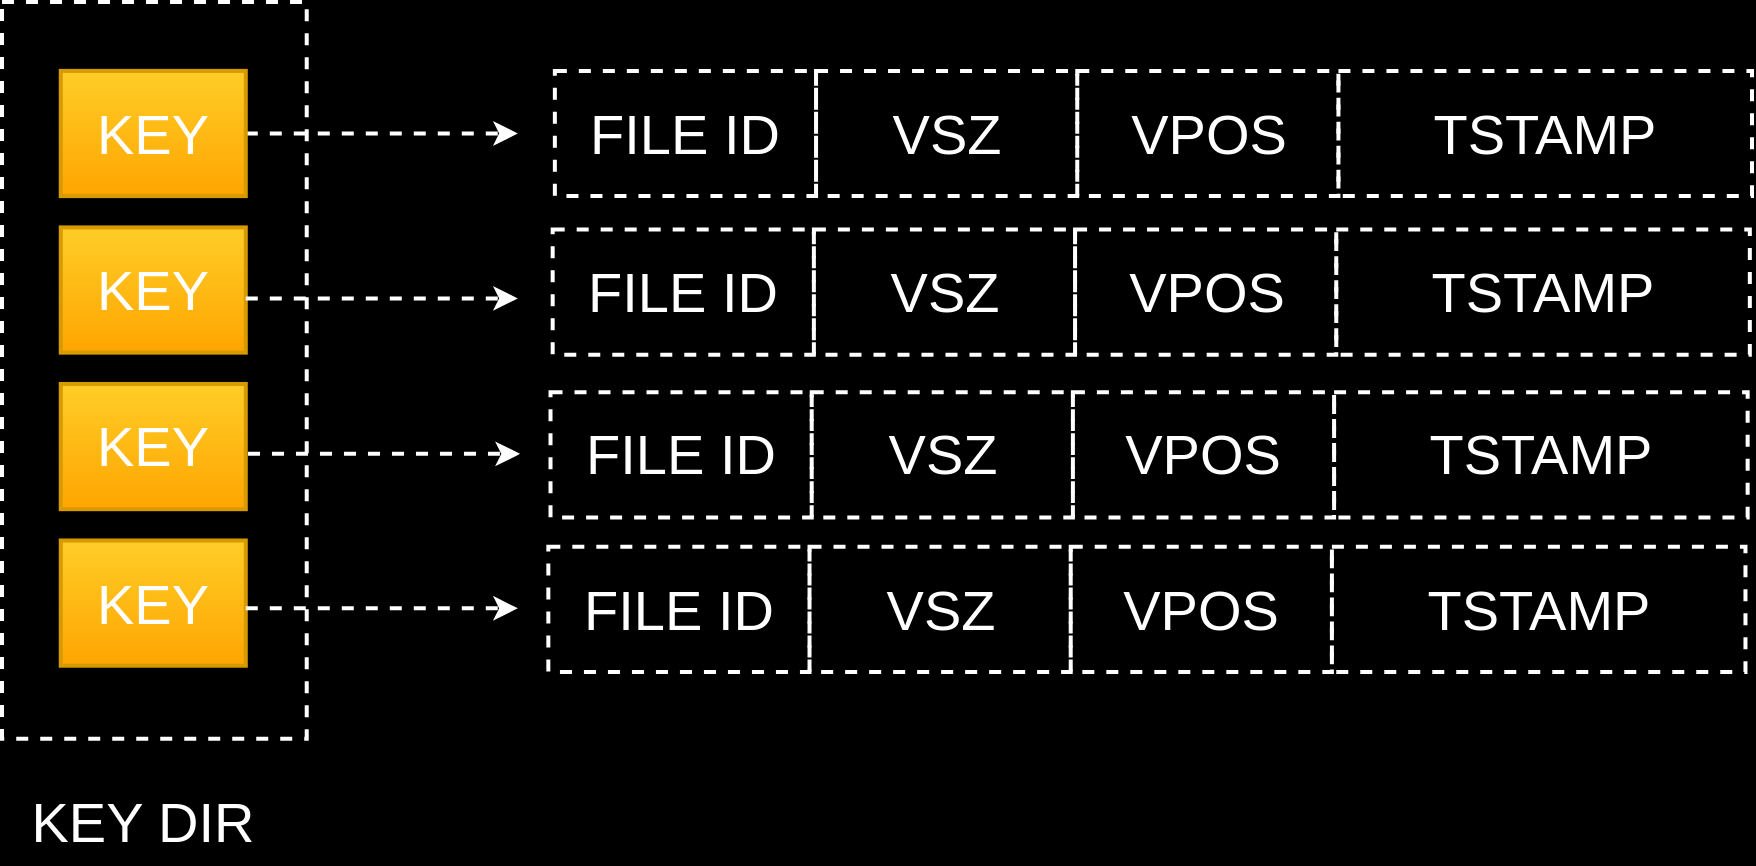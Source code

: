 <mxfile version="16.0.0" type="github">
  <diagram id="kTX-4ixogZl054YeOW0R" name="第 1 页">
    <mxGraphModel dx="1246" dy="765" grid="0" gridSize="10" guides="1" tooltips="1" connect="1" arrows="1" fold="1" page="1" pageScale="1" pageWidth="1169" pageHeight="1654" background="#000000" math="0" shadow="0">
      <root>
        <mxCell id="0" />
        <mxCell id="1" parent="0" />
        <mxCell id="fInblSoTqD6ojxP8-tg6-53" value="" style="group" vertex="1" connectable="0" parent="1">
          <mxGeometry x="140" y="133" width="875" height="431" as="geometry" />
        </mxCell>
        <mxCell id="fInblSoTqD6ojxP8-tg6-9" value="" style="rounded=0;whiteSpace=wrap;html=1;fontSize=28;fontColor=#FFFFFF;strokeColor=#FFFFFF;strokeWidth=2;fillColor=none;dashed=1;" vertex="1" parent="fInblSoTqD6ojxP8-tg6-53">
          <mxGeometry width="152.363" height="368.385" as="geometry" />
        </mxCell>
        <mxCell id="fInblSoTqD6ojxP8-tg6-17" style="edgeStyle=orthogonalEdgeStyle;rounded=0;orthogonalLoop=1;jettySize=auto;html=1;fontSize=28;fontColor=#FFFFFF;strokeWidth=2;strokeColor=#FFFFFF;dashed=1;" edge="1" parent="fInblSoTqD6ojxP8-tg6-53" source="fInblSoTqD6ojxP8-tg6-1">
          <mxGeometry relative="1" as="geometry">
            <mxPoint x="257.929" y="65.746" as="targetPoint" />
          </mxGeometry>
        </mxCell>
        <mxCell id="fInblSoTqD6ojxP8-tg6-1" value="&lt;font color=&quot;#ffffff&quot; style=&quot;font-size: 28px&quot;&gt;KEY&lt;/font&gt;" style="rounded=0;whiteSpace=wrap;html=1;fillColor=#ffcd28;strokeWidth=2;strokeColor=#d79b00;gradientColor=#ffa500;" vertex="1" parent="fInblSoTqD6ojxP8-tg6-53">
          <mxGeometry x="29.384" y="34.438" width="92.506" height="62.615" as="geometry" />
        </mxCell>
        <mxCell id="fInblSoTqD6ojxP8-tg6-6" value="&lt;font color=&quot;#ffffff&quot; style=&quot;font-size: 28px&quot;&gt;KEY&lt;/font&gt;" style="rounded=0;whiteSpace=wrap;html=1;fillColor=#ffcd28;strokeWidth=2;strokeColor=#d79b00;gradientColor=#ffa500;" vertex="1" parent="fInblSoTqD6ojxP8-tg6-53">
          <mxGeometry x="29.384" y="112.707" width="92.506" height="62.615" as="geometry" />
        </mxCell>
        <mxCell id="fInblSoTqD6ojxP8-tg6-7" value="&lt;font color=&quot;#ffffff&quot; style=&quot;font-size: 28px&quot;&gt;KEY&lt;/font&gt;" style="rounded=0;whiteSpace=wrap;html=1;fillColor=#ffcd28;strokeWidth=2;strokeColor=#d79b00;gradientColor=#ffa500;" vertex="1" parent="fInblSoTqD6ojxP8-tg6-53">
          <mxGeometry x="29.384" y="190.976" width="92.506" height="62.615" as="geometry" />
        </mxCell>
        <mxCell id="fInblSoTqD6ojxP8-tg6-8" value="&lt;font color=&quot;#ffffff&quot; style=&quot;font-size: 28px&quot;&gt;KEY&lt;/font&gt;" style="rounded=0;whiteSpace=wrap;html=1;fillColor=#ffcd28;strokeWidth=2;strokeColor=#d79b00;gradientColor=#ffa500;" vertex="1" parent="fInblSoTqD6ojxP8-tg6-53">
          <mxGeometry x="29.384" y="269.245" width="92.506" height="62.615" as="geometry" />
        </mxCell>
        <mxCell id="fInblSoTqD6ojxP8-tg6-10" value="KEY DIR" style="text;html=1;align=center;verticalAlign=middle;resizable=0;points=[];autosize=1;strokeColor=none;fillColor=none;fontSize=28;fontColor=#FFFFFF;" vertex="1" parent="fInblSoTqD6ojxP8-tg6-53">
          <mxGeometry x="9.251" y="391.344" width="122" height="38" as="geometry" />
        </mxCell>
        <mxCell id="fInblSoTqD6ojxP8-tg6-30" value="" style="group" vertex="1" connectable="0" parent="fInblSoTqD6ojxP8-tg6-53">
          <mxGeometry x="276.43" y="34.438" width="598.57" height="62.615" as="geometry" />
        </mxCell>
        <mxCell id="fInblSoTqD6ojxP8-tg6-11" value="FILE ID" style="rounded=0;whiteSpace=wrap;html=1;dashed=1;fontSize=28;fontColor=#FFFFFF;strokeColor=#FFFFFF;strokeWidth=2;fillColor=none;" vertex="1" parent="fInblSoTqD6ojxP8-tg6-30">
          <mxGeometry width="130.597" height="62.615" as="geometry" />
        </mxCell>
        <mxCell id="fInblSoTqD6ojxP8-tg6-14" value="VSZ" style="rounded=0;whiteSpace=wrap;html=1;dashed=1;fontSize=28;fontColor=#FFFFFF;strokeColor=#FFFFFF;strokeWidth=2;fillColor=none;" vertex="1" parent="fInblSoTqD6ojxP8-tg6-30">
          <mxGeometry x="130.597" width="130.597" height="62.615" as="geometry" />
        </mxCell>
        <mxCell id="fInblSoTqD6ojxP8-tg6-15" value="VPOS" style="rounded=0;whiteSpace=wrap;html=1;dashed=1;fontSize=28;fontColor=#FFFFFF;strokeColor=#FFFFFF;strokeWidth=2;fillColor=none;" vertex="1" parent="fInblSoTqD6ojxP8-tg6-30">
          <mxGeometry x="261.194" width="130.597" height="62.615" as="geometry" />
        </mxCell>
        <mxCell id="fInblSoTqD6ojxP8-tg6-16" value="TSTAMP" style="rounded=0;whiteSpace=wrap;html=1;dashed=1;fontSize=28;fontColor=#FFFFFF;strokeColor=#FFFFFF;strokeWidth=2;fillColor=none;" vertex="1" parent="fInblSoTqD6ojxP8-tg6-30">
          <mxGeometry x="391.791" width="206.779" height="62.615" as="geometry" />
        </mxCell>
        <mxCell id="fInblSoTqD6ojxP8-tg6-35" value="" style="group" vertex="1" connectable="0" parent="fInblSoTqD6ojxP8-tg6-53">
          <mxGeometry x="275.342" y="113.751" width="598.57" height="62.615" as="geometry" />
        </mxCell>
        <mxCell id="fInblSoTqD6ojxP8-tg6-36" value="FILE ID" style="rounded=0;whiteSpace=wrap;html=1;dashed=1;fontSize=28;fontColor=#FFFFFF;strokeColor=#FFFFFF;strokeWidth=2;fillColor=none;" vertex="1" parent="fInblSoTqD6ojxP8-tg6-35">
          <mxGeometry width="130.597" height="62.615" as="geometry" />
        </mxCell>
        <mxCell id="fInblSoTqD6ojxP8-tg6-37" value="VSZ" style="rounded=0;whiteSpace=wrap;html=1;dashed=1;fontSize=28;fontColor=#FFFFFF;strokeColor=#FFFFFF;strokeWidth=2;fillColor=none;" vertex="1" parent="fInblSoTqD6ojxP8-tg6-35">
          <mxGeometry x="130.597" width="130.597" height="62.615" as="geometry" />
        </mxCell>
        <mxCell id="fInblSoTqD6ojxP8-tg6-38" value="VPOS" style="rounded=0;whiteSpace=wrap;html=1;dashed=1;fontSize=28;fontColor=#FFFFFF;strokeColor=#FFFFFF;strokeWidth=2;fillColor=none;" vertex="1" parent="fInblSoTqD6ojxP8-tg6-35">
          <mxGeometry x="261.194" width="130.597" height="62.615" as="geometry" />
        </mxCell>
        <mxCell id="fInblSoTqD6ojxP8-tg6-39" value="TSTAMP" style="rounded=0;whiteSpace=wrap;html=1;dashed=1;fontSize=28;fontColor=#FFFFFF;strokeColor=#FFFFFF;strokeWidth=2;fillColor=none;" vertex="1" parent="fInblSoTqD6ojxP8-tg6-35">
          <mxGeometry x="391.791" width="206.779" height="62.615" as="geometry" />
        </mxCell>
        <mxCell id="fInblSoTqD6ojxP8-tg6-40" value="" style="group" vertex="1" connectable="0" parent="fInblSoTqD6ojxP8-tg6-53">
          <mxGeometry x="274.254" y="195.15" width="598.57" height="62.615" as="geometry" />
        </mxCell>
        <mxCell id="fInblSoTqD6ojxP8-tg6-41" value="FILE ID" style="rounded=0;whiteSpace=wrap;html=1;dashed=1;fontSize=28;fontColor=#FFFFFF;strokeColor=#FFFFFF;strokeWidth=2;fillColor=none;" vertex="1" parent="fInblSoTqD6ojxP8-tg6-40">
          <mxGeometry width="130.597" height="62.615" as="geometry" />
        </mxCell>
        <mxCell id="fInblSoTqD6ojxP8-tg6-42" value="VSZ" style="rounded=0;whiteSpace=wrap;html=1;dashed=1;fontSize=28;fontColor=#FFFFFF;strokeColor=#FFFFFF;strokeWidth=2;fillColor=none;" vertex="1" parent="fInblSoTqD6ojxP8-tg6-40">
          <mxGeometry x="130.597" width="130.597" height="62.615" as="geometry" />
        </mxCell>
        <mxCell id="fInblSoTqD6ojxP8-tg6-43" value="VPOS" style="rounded=0;whiteSpace=wrap;html=1;dashed=1;fontSize=28;fontColor=#FFFFFF;strokeColor=#FFFFFF;strokeWidth=2;fillColor=none;" vertex="1" parent="fInblSoTqD6ojxP8-tg6-40">
          <mxGeometry x="261.194" width="130.597" height="62.615" as="geometry" />
        </mxCell>
        <mxCell id="fInblSoTqD6ojxP8-tg6-44" value="TSTAMP" style="rounded=0;whiteSpace=wrap;html=1;dashed=1;fontSize=28;fontColor=#FFFFFF;strokeColor=#FFFFFF;strokeWidth=2;fillColor=none;" vertex="1" parent="fInblSoTqD6ojxP8-tg6-40">
          <mxGeometry x="391.791" width="206.779" height="62.615" as="geometry" />
        </mxCell>
        <mxCell id="fInblSoTqD6ojxP8-tg6-45" value="" style="group" vertex="1" connectable="0" parent="fInblSoTqD6ojxP8-tg6-53">
          <mxGeometry x="273.165" y="272.375" width="598.57" height="62.615" as="geometry" />
        </mxCell>
        <mxCell id="fInblSoTqD6ojxP8-tg6-46" value="FILE ID" style="rounded=0;whiteSpace=wrap;html=1;dashed=1;fontSize=28;fontColor=#FFFFFF;strokeColor=#FFFFFF;strokeWidth=2;fillColor=none;" vertex="1" parent="fInblSoTqD6ojxP8-tg6-45">
          <mxGeometry width="130.597" height="62.615" as="geometry" />
        </mxCell>
        <mxCell id="fInblSoTqD6ojxP8-tg6-47" value="VSZ" style="rounded=0;whiteSpace=wrap;html=1;dashed=1;fontSize=28;fontColor=#FFFFFF;strokeColor=#FFFFFF;strokeWidth=2;fillColor=none;" vertex="1" parent="fInblSoTqD6ojxP8-tg6-45">
          <mxGeometry x="130.597" width="130.597" height="62.615" as="geometry" />
        </mxCell>
        <mxCell id="fInblSoTqD6ojxP8-tg6-48" value="VPOS" style="rounded=0;whiteSpace=wrap;html=1;dashed=1;fontSize=28;fontColor=#FFFFFF;strokeColor=#FFFFFF;strokeWidth=2;fillColor=none;" vertex="1" parent="fInblSoTqD6ojxP8-tg6-45">
          <mxGeometry x="261.194" width="130.597" height="62.615" as="geometry" />
        </mxCell>
        <mxCell id="fInblSoTqD6ojxP8-tg6-49" value="TSTAMP" style="rounded=0;whiteSpace=wrap;html=1;dashed=1;fontSize=28;fontColor=#FFFFFF;strokeColor=#FFFFFF;strokeWidth=2;fillColor=none;" vertex="1" parent="fInblSoTqD6ojxP8-tg6-45">
          <mxGeometry x="391.791" width="206.779" height="62.615" as="geometry" />
        </mxCell>
        <mxCell id="fInblSoTqD6ojxP8-tg6-50" style="edgeStyle=orthogonalEdgeStyle;rounded=0;orthogonalLoop=1;jettySize=auto;html=1;fontSize=28;fontColor=#FFFFFF;strokeWidth=2;strokeColor=#FFFFFF;dashed=1;" edge="1" parent="fInblSoTqD6ojxP8-tg6-53">
          <mxGeometry relative="1" as="geometry">
            <mxPoint x="257.929" y="148.189" as="targetPoint" />
            <mxPoint x="121.891" y="148.189" as="sourcePoint" />
          </mxGeometry>
        </mxCell>
        <mxCell id="fInblSoTqD6ojxP8-tg6-51" style="edgeStyle=orthogonalEdgeStyle;rounded=0;orthogonalLoop=1;jettySize=auto;html=1;fontSize=28;fontColor=#FFFFFF;strokeWidth=2;strokeColor=#FFFFFF;dashed=1;" edge="1" parent="fInblSoTqD6ojxP8-tg6-53">
          <mxGeometry relative="1" as="geometry">
            <mxPoint x="259.017" y="225.936" as="targetPoint" />
            <mxPoint x="122.979" y="225.936" as="sourcePoint" />
          </mxGeometry>
        </mxCell>
        <mxCell id="fInblSoTqD6ojxP8-tg6-52" style="edgeStyle=orthogonalEdgeStyle;rounded=0;orthogonalLoop=1;jettySize=auto;html=1;fontSize=28;fontColor=#FFFFFF;strokeWidth=2;strokeColor=#FFFFFF;dashed=1;" edge="1" parent="fInblSoTqD6ojxP8-tg6-53">
          <mxGeometry relative="1" as="geometry">
            <mxPoint x="257.929" y="303.161" as="targetPoint" />
            <mxPoint x="121.891" y="303.161" as="sourcePoint" />
          </mxGeometry>
        </mxCell>
      </root>
    </mxGraphModel>
  </diagram>
</mxfile>
